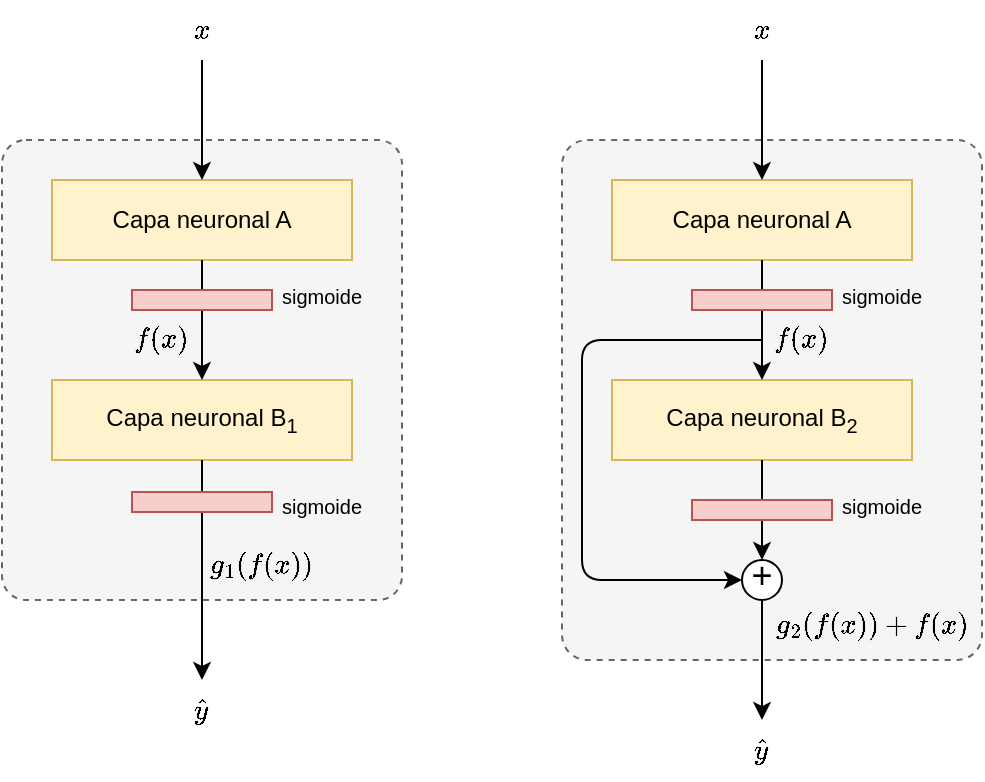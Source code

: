 <mxfile version="22.1.2" type="device">
  <diagram name="Página-1" id="oyBXIp9vdDEHU0Cq-gpI">
    <mxGraphModel dx="768" dy="582" grid="1" gridSize="10" guides="1" tooltips="1" connect="1" arrows="1" fold="1" page="1" pageScale="1" pageWidth="827" pageHeight="1169" math="1" shadow="0">
      <root>
        <mxCell id="0" />
        <mxCell id="1" parent="0" />
        <mxCell id="6iIm_1Vea6l-Vbj0AM6x-1" value="" style="rounded=1;whiteSpace=wrap;html=1;dashed=1;fillColor=#f5f5f5;fontColor=#333333;strokeColor=#666666;arcSize=6;imageHeight=24;" vertex="1" parent="1">
          <mxGeometry x="160" y="160" width="200" height="230" as="geometry" />
        </mxCell>
        <mxCell id="6iIm_1Vea6l-Vbj0AM6x-2" value="&lt;font style=&quot;font-size: 12px;&quot;&gt;Capa neuronal A&lt;/font&gt;" style="rounded=0;whiteSpace=wrap;html=1;fillColor=#fff2cc;strokeColor=#d6b656;" vertex="1" parent="1">
          <mxGeometry x="185" y="180" width="150" height="40" as="geometry" />
        </mxCell>
        <mxCell id="6iIm_1Vea6l-Vbj0AM6x-3" value="&lt;font style=&quot;font-size: 12px;&quot;&gt;Capa neuronal B&lt;sub&gt;1&lt;/sub&gt;&lt;/font&gt;" style="rounded=0;whiteSpace=wrap;html=1;fillColor=#fff2cc;strokeColor=#d6b656;" vertex="1" parent="1">
          <mxGeometry x="185" y="280" width="150" height="40" as="geometry" />
        </mxCell>
        <mxCell id="6iIm_1Vea6l-Vbj0AM6x-7" value="" style="endArrow=classic;html=1;rounded=0;exitX=0.5;exitY=1;exitDx=0;exitDy=0;entryX=0.5;entryY=0;entryDx=0;entryDy=0;" edge="1" parent="1" source="6iIm_1Vea6l-Vbj0AM6x-2" target="6iIm_1Vea6l-Vbj0AM6x-3">
          <mxGeometry width="50" height="50" relative="1" as="geometry">
            <mxPoint x="390" y="270" as="sourcePoint" />
            <mxPoint x="440" y="220" as="targetPoint" />
          </mxGeometry>
        </mxCell>
        <mxCell id="6iIm_1Vea6l-Vbj0AM6x-4" value="" style="rounded=0;whiteSpace=wrap;html=1;fillColor=#f8cecc;strokeColor=#b85450;" vertex="1" parent="1">
          <mxGeometry x="225" y="235" width="70" height="10" as="geometry" />
        </mxCell>
        <mxCell id="6iIm_1Vea6l-Vbj0AM6x-8" value="&lt;font style=&quot;font-size: 10px;&quot;&gt;sigmoide&lt;/font&gt;" style="text;html=1;strokeColor=none;fillColor=none;align=center;verticalAlign=middle;whiteSpace=wrap;rounded=0;" vertex="1" parent="1">
          <mxGeometry x="295" y="223" width="50" height="30" as="geometry" />
        </mxCell>
        <mxCell id="6iIm_1Vea6l-Vbj0AM6x-9" value="" style="endArrow=classic;html=1;rounded=0;exitX=0.5;exitY=1;exitDx=0;exitDy=0;" edge="1" parent="1" source="6iIm_1Vea6l-Vbj0AM6x-3">
          <mxGeometry width="50" height="50" relative="1" as="geometry">
            <mxPoint x="390" y="270" as="sourcePoint" />
            <mxPoint x="260" y="430" as="targetPoint" />
          </mxGeometry>
        </mxCell>
        <mxCell id="6iIm_1Vea6l-Vbj0AM6x-10" value="" style="endArrow=classic;html=1;rounded=0;entryX=0.5;entryY=0;entryDx=0;entryDy=0;" edge="1" parent="1" target="6iIm_1Vea6l-Vbj0AM6x-2">
          <mxGeometry width="50" height="50" relative="1" as="geometry">
            <mxPoint x="260" y="120" as="sourcePoint" />
            <mxPoint x="440" y="220" as="targetPoint" />
          </mxGeometry>
        </mxCell>
        <mxCell id="6iIm_1Vea6l-Vbj0AM6x-5" value="" style="rounded=0;whiteSpace=wrap;html=1;fillColor=#f8cecc;strokeColor=#b85450;" vertex="1" parent="1">
          <mxGeometry x="225" y="336" width="70" height="10" as="geometry" />
        </mxCell>
        <mxCell id="6iIm_1Vea6l-Vbj0AM6x-11" value="&lt;font style=&quot;font-size: 10px;&quot;&gt;sigmoide&lt;/font&gt;" style="text;html=1;strokeColor=none;fillColor=none;align=center;verticalAlign=middle;whiteSpace=wrap;rounded=0;" vertex="1" parent="1">
          <mxGeometry x="295" y="328" width="50" height="30" as="geometry" />
        </mxCell>
        <mxCell id="6iIm_1Vea6l-Vbj0AM6x-12" value="$$f(x)$$" style="text;html=1;strokeColor=none;fillColor=none;align=center;verticalAlign=middle;whiteSpace=wrap;rounded=0;" vertex="1" parent="1">
          <mxGeometry x="210" y="245" width="60" height="30" as="geometry" />
        </mxCell>
        <mxCell id="6iIm_1Vea6l-Vbj0AM6x-13" value="$$g_1(f(x))$$" style="text;html=1;strokeColor=none;fillColor=none;align=center;verticalAlign=middle;whiteSpace=wrap;rounded=0;" vertex="1" parent="1">
          <mxGeometry x="260" y="358" width="60" height="30" as="geometry" />
        </mxCell>
        <mxCell id="6iIm_1Vea6l-Vbj0AM6x-14" value="$$x$$" style="text;html=1;strokeColor=none;fillColor=none;align=center;verticalAlign=middle;whiteSpace=wrap;rounded=0;" vertex="1" parent="1">
          <mxGeometry x="230" y="90" width="60" height="30" as="geometry" />
        </mxCell>
        <mxCell id="6iIm_1Vea6l-Vbj0AM6x-30" value="" style="rounded=1;whiteSpace=wrap;html=1;dashed=1;fillColor=#f5f5f5;fontColor=#333333;strokeColor=#666666;arcSize=6;imageHeight=24;" vertex="1" parent="1">
          <mxGeometry x="440" y="160" width="210" height="260" as="geometry" />
        </mxCell>
        <mxCell id="6iIm_1Vea6l-Vbj0AM6x-31" value="&lt;font style=&quot;font-size: 12px;&quot;&gt;Capa neuronal A&lt;/font&gt;" style="rounded=0;whiteSpace=wrap;html=1;fillColor=#fff2cc;strokeColor=#d6b656;" vertex="1" parent="1">
          <mxGeometry x="465" y="180" width="150" height="40" as="geometry" />
        </mxCell>
        <mxCell id="6iIm_1Vea6l-Vbj0AM6x-32" value="&lt;font style=&quot;font-size: 12px;&quot;&gt;Capa neuronal B&lt;sub&gt;2&lt;/sub&gt;&lt;/font&gt;" style="rounded=0;whiteSpace=wrap;html=1;fillColor=#fff2cc;strokeColor=#d6b656;" vertex="1" parent="1">
          <mxGeometry x="465" y="280" width="150" height="40" as="geometry" />
        </mxCell>
        <mxCell id="6iIm_1Vea6l-Vbj0AM6x-33" value="" style="endArrow=classic;html=1;rounded=0;exitX=0.5;exitY=1;exitDx=0;exitDy=0;entryX=0.5;entryY=0;entryDx=0;entryDy=0;" edge="1" parent="1" source="6iIm_1Vea6l-Vbj0AM6x-31" target="6iIm_1Vea6l-Vbj0AM6x-32">
          <mxGeometry width="50" height="50" relative="1" as="geometry">
            <mxPoint x="670" y="270" as="sourcePoint" />
            <mxPoint x="720" y="220" as="targetPoint" />
          </mxGeometry>
        </mxCell>
        <mxCell id="6iIm_1Vea6l-Vbj0AM6x-34" value="" style="rounded=0;whiteSpace=wrap;html=1;fillColor=#f8cecc;strokeColor=#b85450;" vertex="1" parent="1">
          <mxGeometry x="505" y="235" width="70" height="10" as="geometry" />
        </mxCell>
        <mxCell id="6iIm_1Vea6l-Vbj0AM6x-35" value="&lt;font style=&quot;font-size: 10px;&quot;&gt;sigmoide&lt;/font&gt;" style="text;html=1;strokeColor=none;fillColor=none;align=center;verticalAlign=middle;whiteSpace=wrap;rounded=0;" vertex="1" parent="1">
          <mxGeometry x="575" y="223" width="50" height="30" as="geometry" />
        </mxCell>
        <mxCell id="6iIm_1Vea6l-Vbj0AM6x-36" value="" style="endArrow=classic;html=1;rounded=0;exitX=0.5;exitY=1;exitDx=0;exitDy=0;" edge="1" parent="1" source="6iIm_1Vea6l-Vbj0AM6x-32">
          <mxGeometry width="50" height="50" relative="1" as="geometry">
            <mxPoint x="670" y="270" as="sourcePoint" />
            <mxPoint x="540" y="370" as="targetPoint" />
          </mxGeometry>
        </mxCell>
        <mxCell id="6iIm_1Vea6l-Vbj0AM6x-37" value="" style="endArrow=classic;html=1;rounded=0;entryX=0.5;entryY=0;entryDx=0;entryDy=0;" edge="1" parent="1" target="6iIm_1Vea6l-Vbj0AM6x-31">
          <mxGeometry width="50" height="50" relative="1" as="geometry">
            <mxPoint x="540" y="120" as="sourcePoint" />
            <mxPoint x="720" y="220" as="targetPoint" />
          </mxGeometry>
        </mxCell>
        <mxCell id="6iIm_1Vea6l-Vbj0AM6x-38" value="" style="rounded=0;whiteSpace=wrap;html=1;fillColor=#f8cecc;strokeColor=#b85450;" vertex="1" parent="1">
          <mxGeometry x="505" y="340" width="70" height="10" as="geometry" />
        </mxCell>
        <mxCell id="6iIm_1Vea6l-Vbj0AM6x-39" value="&lt;font style=&quot;font-size: 10px;&quot;&gt;sigmoide&lt;/font&gt;" style="text;html=1;strokeColor=none;fillColor=none;align=center;verticalAlign=middle;whiteSpace=wrap;rounded=0;" vertex="1" parent="1">
          <mxGeometry x="575" y="328" width="50" height="30" as="geometry" />
        </mxCell>
        <mxCell id="6iIm_1Vea6l-Vbj0AM6x-40" value="$$f(x)$$" style="text;html=1;strokeColor=none;fillColor=none;align=center;verticalAlign=middle;whiteSpace=wrap;rounded=0;" vertex="1" parent="1">
          <mxGeometry x="530" y="245" width="60" height="30" as="geometry" />
        </mxCell>
        <mxCell id="6iIm_1Vea6l-Vbj0AM6x-41" value="$$g_2(f(x))+f(x)$$" style="text;html=1;strokeColor=none;fillColor=none;align=center;verticalAlign=middle;whiteSpace=wrap;rounded=0;" vertex="1" parent="1">
          <mxGeometry x="565" y="388" width="60" height="30" as="geometry" />
        </mxCell>
        <mxCell id="6iIm_1Vea6l-Vbj0AM6x-42" value="$$x$$" style="text;html=1;strokeColor=none;fillColor=none;align=center;verticalAlign=middle;whiteSpace=wrap;rounded=0;" vertex="1" parent="1">
          <mxGeometry x="510" y="90" width="60" height="30" as="geometry" />
        </mxCell>
        <mxCell id="6iIm_1Vea6l-Vbj0AM6x-46" value="" style="endArrow=classic;html=1;rounded=1;entryX=0;entryY=0.5;entryDx=0;entryDy=0;" edge="1" parent="1" target="6iIm_1Vea6l-Vbj0AM6x-47">
          <mxGeometry width="50" height="50" relative="1" as="geometry">
            <mxPoint x="540" y="260" as="sourcePoint" />
            <mxPoint x="400" y="470" as="targetPoint" />
            <Array as="points">
              <mxPoint x="450" y="260" />
              <mxPoint x="450" y="380" />
            </Array>
          </mxGeometry>
        </mxCell>
        <mxCell id="6iIm_1Vea6l-Vbj0AM6x-47" value="" style="ellipse;whiteSpace=wrap;html=1;aspect=fixed;" vertex="1" parent="1">
          <mxGeometry x="530" y="370" width="20" height="20" as="geometry" />
        </mxCell>
        <mxCell id="6iIm_1Vea6l-Vbj0AM6x-48" value="" style="endArrow=classic;html=1;rounded=0;exitX=0.5;exitY=1;exitDx=0;exitDy=0;" edge="1" parent="1" source="6iIm_1Vea6l-Vbj0AM6x-47">
          <mxGeometry width="50" height="50" relative="1" as="geometry">
            <mxPoint x="360" y="350" as="sourcePoint" />
            <mxPoint x="540" y="450" as="targetPoint" />
          </mxGeometry>
        </mxCell>
        <mxCell id="6iIm_1Vea6l-Vbj0AM6x-49" value="&lt;font style=&quot;font-size: 18px;&quot;&gt;+&lt;/font&gt;" style="text;html=1;strokeColor=none;fillColor=none;align=center;verticalAlign=middle;whiteSpace=wrap;rounded=0;" vertex="1" parent="1">
          <mxGeometry x="530" y="368" width="20" height="20" as="geometry" />
        </mxCell>
        <mxCell id="6iIm_1Vea6l-Vbj0AM6x-50" value="$$\hat{y}$$" style="text;html=1;strokeColor=none;fillColor=none;align=center;verticalAlign=middle;whiteSpace=wrap;rounded=0;" vertex="1" parent="1">
          <mxGeometry x="245" y="430" width="30" height="30" as="geometry" />
        </mxCell>
        <mxCell id="6iIm_1Vea6l-Vbj0AM6x-53" value="$$\hat{y}$$" style="text;html=1;strokeColor=none;fillColor=none;align=center;verticalAlign=middle;whiteSpace=wrap;rounded=0;" vertex="1" parent="1">
          <mxGeometry x="525" y="450" width="30" height="30" as="geometry" />
        </mxCell>
      </root>
    </mxGraphModel>
  </diagram>
</mxfile>
